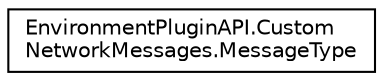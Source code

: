 digraph "Graphical Class Hierarchy"
{
  edge [fontname="Helvetica",fontsize="10",labelfontname="Helvetica",labelfontsize="10"];
  node [fontname="Helvetica",fontsize="10",shape=record];
  rankdir="LR";
  Node1 [label="EnvironmentPluginAPI.Custom\lNetworkMessages.MessageType",height=0.2,width=0.4,color="black", fillcolor="white", style="filled",URL="$enum_environment_plugin_a_p_i_1_1_custom_network_messages_1_1_message_type.html"];
}
